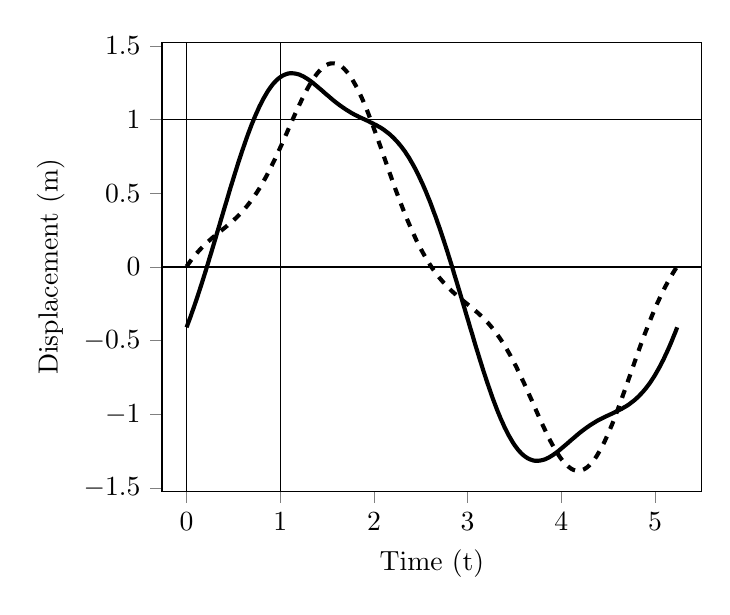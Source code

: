 % This file was created by matplotlib2tikz v0.6.13.
\begin{tikzpicture}

\begin{axis}[
xlabel={Time (t)},
ylabel={Displacement (m)},
xmin=-0.262, xmax=5.498,
ymin=-1.52, ymax=1.52,
xtick={-1,0,1,2,3,4,5,6},
ytick={-2,-1.5,-1,-0.5,0,0.5,1,1.5,2},
minor xtick={},
minor ytick={},
tick align=outside,
tick pos=left,
x grid style={lightgray!92.026!black},
y grid style={lightgray!92.026!black}
]
\addplot [line width=1.5pt, black, forget plot]
table {%
0 -0.409
0.02 -0.374
0.041 -0.339
0.061 -0.302
0.082 -0.265
0.102 -0.227
0.123 -0.187
0.143 -0.148
0.164 -0.107
0.184 -0.066
0.205 -0.024
0.225 0.018
0.245 0.061
0.266 0.104
0.286 0.147
0.307 0.191
0.327 0.235
0.348 0.279
0.368 0.323
0.389 0.367
0.409 0.411
0.43 0.454
0.45 0.498
0.47 0.541
0.491 0.583
0.511 0.625
0.532 0.667
0.552 0.708
0.573 0.748
0.593 0.787
0.614 0.825
0.634 0.862
0.654 0.898
0.675 0.933
0.695 0.967
0.716 0.999
0.736 1.03
0.757 1.059
0.777 1.088
0.798 1.114
0.818 1.139
0.839 1.162
0.859 1.184
0.879 1.204
0.9 1.222
0.92 1.239
0.941 1.254
0.961 1.267
0.982 1.279
1.002 1.288
1.023 1.297
1.043 1.303
1.064 1.308
1.084 1.312
1.104 1.314
1.125 1.314
1.145 1.313
1.166 1.311
1.186 1.308
1.207 1.304
1.227 1.298
1.248 1.292
1.268 1.284
1.289 1.276
1.309 1.267
1.329 1.258
1.35 1.248
1.37 1.237
1.391 1.226
1.411 1.215
1.432 1.204
1.452 1.193
1.473 1.181
1.493 1.17
1.514 1.159
1.534 1.148
1.554 1.137
1.575 1.126
1.595 1.116
1.616 1.106
1.636 1.096
1.657 1.087
1.677 1.078
1.698 1.069
1.718 1.061
1.739 1.053
1.759 1.045
1.779 1.038
1.8 1.031
1.82 1.025
1.841 1.018
1.861 1.012
1.882 1.006
1.902 1.0
1.923 0.994
1.943 0.988
1.963 0.981
1.984 0.975
2.004 0.968
2.025 0.962
2.045 0.954
2.066 0.947
2.086 0.939
2.107 0.93
2.127 0.92
2.148 0.91
2.168 0.9
2.188 0.888
2.209 0.876
2.229 0.862
2.25 0.848
2.27 0.833
2.291 0.817
2.311 0.8
2.332 0.782
2.352 0.762
2.373 0.742
2.393 0.72
2.413 0.698
2.434 0.674
2.454 0.649
2.475 0.623
2.495 0.595
2.516 0.567
2.536 0.538
2.557 0.507
2.577 0.475
2.598 0.443
2.618 0.409
2.638 0.374
2.659 0.339
2.679 0.302
2.7 0.265
2.72 0.227
2.741 0.187
2.761 0.148
2.782 0.107
2.802 0.066
2.823 0.024
2.843 -0.018
2.863 -0.061
2.884 -0.104
2.904 -0.147
2.925 -0.191
2.945 -0.235
2.966 -0.279
2.986 -0.323
3.007 -0.367
3.027 -0.411
3.048 -0.454
3.068 -0.498
3.088 -0.541
3.109 -0.583
3.129 -0.625
3.15 -0.667
3.17 -0.708
3.191 -0.748
3.211 -0.787
3.232 -0.825
3.252 -0.862
3.272 -0.898
3.293 -0.933
3.313 -0.967
3.334 -0.999
3.354 -1.03
3.375 -1.059
3.395 -1.088
3.416 -1.114
3.436 -1.139
3.457 -1.162
3.477 -1.184
3.497 -1.204
3.518 -1.222
3.538 -1.239
3.559 -1.254
3.579 -1.267
3.6 -1.279
3.62 -1.288
3.641 -1.297
3.661 -1.303
3.682 -1.308
3.702 -1.312
3.722 -1.314
3.743 -1.314
3.763 -1.313
3.784 -1.311
3.804 -1.308
3.825 -1.304
3.845 -1.298
3.866 -1.292
3.886 -1.284
3.907 -1.276
3.927 -1.267
3.947 -1.258
3.968 -1.248
3.988 -1.237
4.009 -1.226
4.029 -1.215
4.05 -1.204
4.07 -1.193
4.091 -1.181
4.111 -1.17
4.132 -1.159
4.152 -1.148
4.172 -1.137
4.193 -1.126
4.213 -1.116
4.234 -1.106
4.254 -1.096
4.275 -1.087
4.295 -1.078
4.316 -1.069
4.336 -1.061
4.357 -1.053
4.377 -1.045
4.397 -1.038
4.418 -1.031
4.438 -1.025
4.459 -1.018
4.479 -1.012
4.5 -1.006
4.52 -1.0
4.541 -0.994
4.561 -0.988
4.581 -0.981
4.602 -0.975
4.622 -0.968
4.643 -0.962
4.663 -0.954
4.684 -0.947
4.704 -0.939
4.725 -0.93
4.745 -0.92
4.766 -0.91
4.786 -0.9
4.806 -0.888
4.827 -0.876
4.847 -0.862
4.868 -0.848
4.888 -0.833
4.909 -0.817
4.929 -0.8
4.95 -0.782
4.97 -0.762
4.991 -0.742
5.011 -0.72
5.031 -0.698
5.052 -0.674
5.072 -0.649
5.093 -0.623
5.113 -0.595
5.134 -0.567
5.154 -0.538
5.175 -0.507
5.195 -0.475
5.216 -0.443
5.236 -0.409
};
\addplot [line width=0.5pt, black, dashed, forget plot]
table {%
0 0
1 0
};
\addplot [line width=1.5pt, black, dashed, forget plot]
table {%
0 0.004
0.02 0.022
0.041 0.04
0.061 0.057
0.082 0.074
0.102 0.089
0.123 0.104
0.143 0.118
0.164 0.132
0.184 0.145
0.205 0.158
0.225 0.17
0.245 0.181
0.266 0.193
0.286 0.204
0.307 0.215
0.327 0.225
0.348 0.236
0.368 0.246
0.389 0.257
0.409 0.267
0.43 0.278
0.45 0.289
0.47 0.3
0.491 0.311
0.511 0.323
0.532 0.335
0.552 0.348
0.573 0.362
0.593 0.375
0.614 0.39
0.634 0.405
0.654 0.421
0.675 0.438
0.695 0.455
0.716 0.474
0.736 0.493
0.757 0.513
0.777 0.533
0.798 0.555
0.818 0.578
0.839 0.601
0.859 0.625
0.879 0.65
0.9 0.676
0.92 0.702
0.941 0.729
0.961 0.757
0.982 0.785
1.002 0.813
1.023 0.842
1.043 0.872
1.064 0.901
1.084 0.931
1.104 0.96
1.125 0.99
1.145 1.019
1.166 1.048
1.186 1.076
1.207 1.104
1.227 1.131
1.248 1.158
1.268 1.183
1.289 1.208
1.309 1.231
1.329 1.253
1.35 1.273
1.37 1.292
1.391 1.31
1.411 1.325
1.432 1.339
1.452 1.351
1.473 1.361
1.493 1.37
1.514 1.376
1.534 1.38
1.554 1.381
1.575 1.381
1.595 1.379
1.616 1.374
1.636 1.367
1.657 1.358
1.677 1.347
1.698 1.333
1.718 1.318
1.739 1.301
1.759 1.282
1.779 1.26
1.8 1.237
1.82 1.213
1.841 1.187
1.861 1.159
1.882 1.13
1.902 1.099
1.923 1.068
1.943 1.035
1.963 1.001
1.984 0.967
2.004 0.931
2.025 0.896
2.045 0.859
2.066 0.823
2.086 0.786
2.107 0.748
2.127 0.711
2.148 0.674
2.168 0.637
2.188 0.601
2.209 0.564
2.229 0.528
2.25 0.493
2.27 0.458
2.291 0.424
2.311 0.391
2.332 0.358
2.352 0.326
2.373 0.295
2.393 0.265
2.413 0.236
2.434 0.208
2.454 0.18
2.475 0.154
2.495 0.129
2.516 0.104
2.536 0.081
2.557 0.058
2.577 0.037
2.598 0.016
2.618 -0.004
2.638 -0.022
2.659 -0.04
2.679 -0.057
2.7 -0.074
2.72 -0.089
2.741 -0.104
2.761 -0.118
2.782 -0.132
2.802 -0.145
2.823 -0.158
2.843 -0.17
2.863 -0.181
2.884 -0.193
2.904 -0.204
2.925 -0.215
2.945 -0.225
2.966 -0.236
2.986 -0.246
3.007 -0.257
3.027 -0.267
3.048 -0.278
3.068 -0.289
3.088 -0.3
3.109 -0.311
3.129 -0.323
3.15 -0.335
3.17 -0.348
3.191 -0.362
3.211 -0.375
3.232 -0.39
3.252 -0.405
3.272 -0.421
3.293 -0.438
3.313 -0.455
3.334 -0.474
3.354 -0.493
3.375 -0.513
3.395 -0.533
3.416 -0.555
3.436 -0.578
3.457 -0.601
3.477 -0.625
3.497 -0.65
3.518 -0.676
3.538 -0.702
3.559 -0.729
3.579 -0.757
3.6 -0.785
3.62 -0.813
3.641 -0.842
3.661 -0.872
3.682 -0.901
3.702 -0.931
3.722 -0.96
3.743 -0.99
3.763 -1.019
3.784 -1.048
3.804 -1.076
3.825 -1.104
3.845 -1.131
3.866 -1.158
3.886 -1.183
3.907 -1.208
3.927 -1.231
3.947 -1.253
3.968 -1.273
3.988 -1.292
4.009 -1.31
4.029 -1.325
4.05 -1.339
4.07 -1.351
4.091 -1.361
4.111 -1.37
4.132 -1.376
4.152 -1.38
4.172 -1.381
4.193 -1.381
4.213 -1.379
4.234 -1.374
4.254 -1.367
4.275 -1.358
4.295 -1.347
4.316 -1.333
4.336 -1.318
4.357 -1.301
4.377 -1.282
4.397 -1.26
4.418 -1.237
4.438 -1.213
4.459 -1.187
4.479 -1.159
4.5 -1.13
4.52 -1.099
4.541 -1.068
4.561 -1.035
4.581 -1.001
4.602 -0.967
4.622 -0.931
4.643 -0.896
4.663 -0.859
4.684 -0.823
4.704 -0.786
4.725 -0.748
4.745 -0.711
4.766 -0.674
4.786 -0.637
4.806 -0.601
4.827 -0.564
4.847 -0.528
4.868 -0.493
4.888 -0.458
4.909 -0.424
4.929 -0.391
4.95 -0.358
4.97 -0.326
4.991 -0.295
5.011 -0.265
5.031 -0.236
5.052 -0.208
5.072 -0.18
5.093 -0.154
5.113 -0.129
5.134 -0.104
5.154 -0.081
5.175 -0.058
5.195 -0.037
5.216 -0.016
5.236 0.004
};
\addplot [line width=0.5pt, black, dashed, forget plot]
table {%
0 0
1 0
};
\path [draw=black, fill opacity=0] (axis cs:0,-1.52)
--(axis cs:0,1.52);

\path [draw=black, fill opacity=0] (axis cs:1,-1.52)
--(axis cs:1,1.52);

\path [draw=black, fill opacity=0] (axis cs:-0.262,0)
--(axis cs:5.498,0);

\path [draw=black, fill opacity=0] (axis cs:-0.262,1)
--(axis cs:5.498,1);

\end{axis}

\end{tikzpicture}